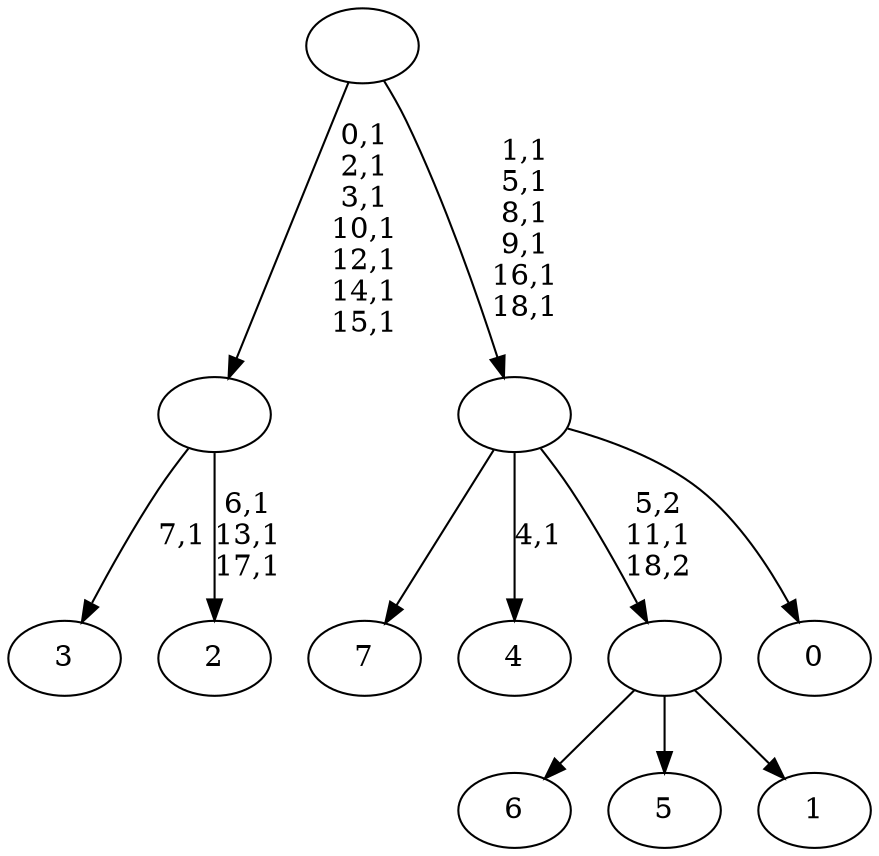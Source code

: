 digraph T {
	27 [label="7"]
	26 [label="6"]
	25 [label="5"]
	24 [label="4"]
	22 [label="3"]
	20 [label="2"]
	16 [label=""]
	9 [label="1"]
	8 [label=""]
	7 [label="0"]
	6 [label=""]
	0 [label=""]
	16 -> 20 [label="6,1\n13,1\n17,1"]
	16 -> 22 [label="7,1"]
	8 -> 26 [label=""]
	8 -> 25 [label=""]
	8 -> 9 [label=""]
	6 -> 24 [label="4,1"]
	6 -> 27 [label=""]
	6 -> 8 [label="5,2\n11,1\n18,2"]
	6 -> 7 [label=""]
	0 -> 6 [label="1,1\n5,1\n8,1\n9,1\n16,1\n18,1"]
	0 -> 16 [label="0,1\n2,1\n3,1\n10,1\n12,1\n14,1\n15,1"]
}
